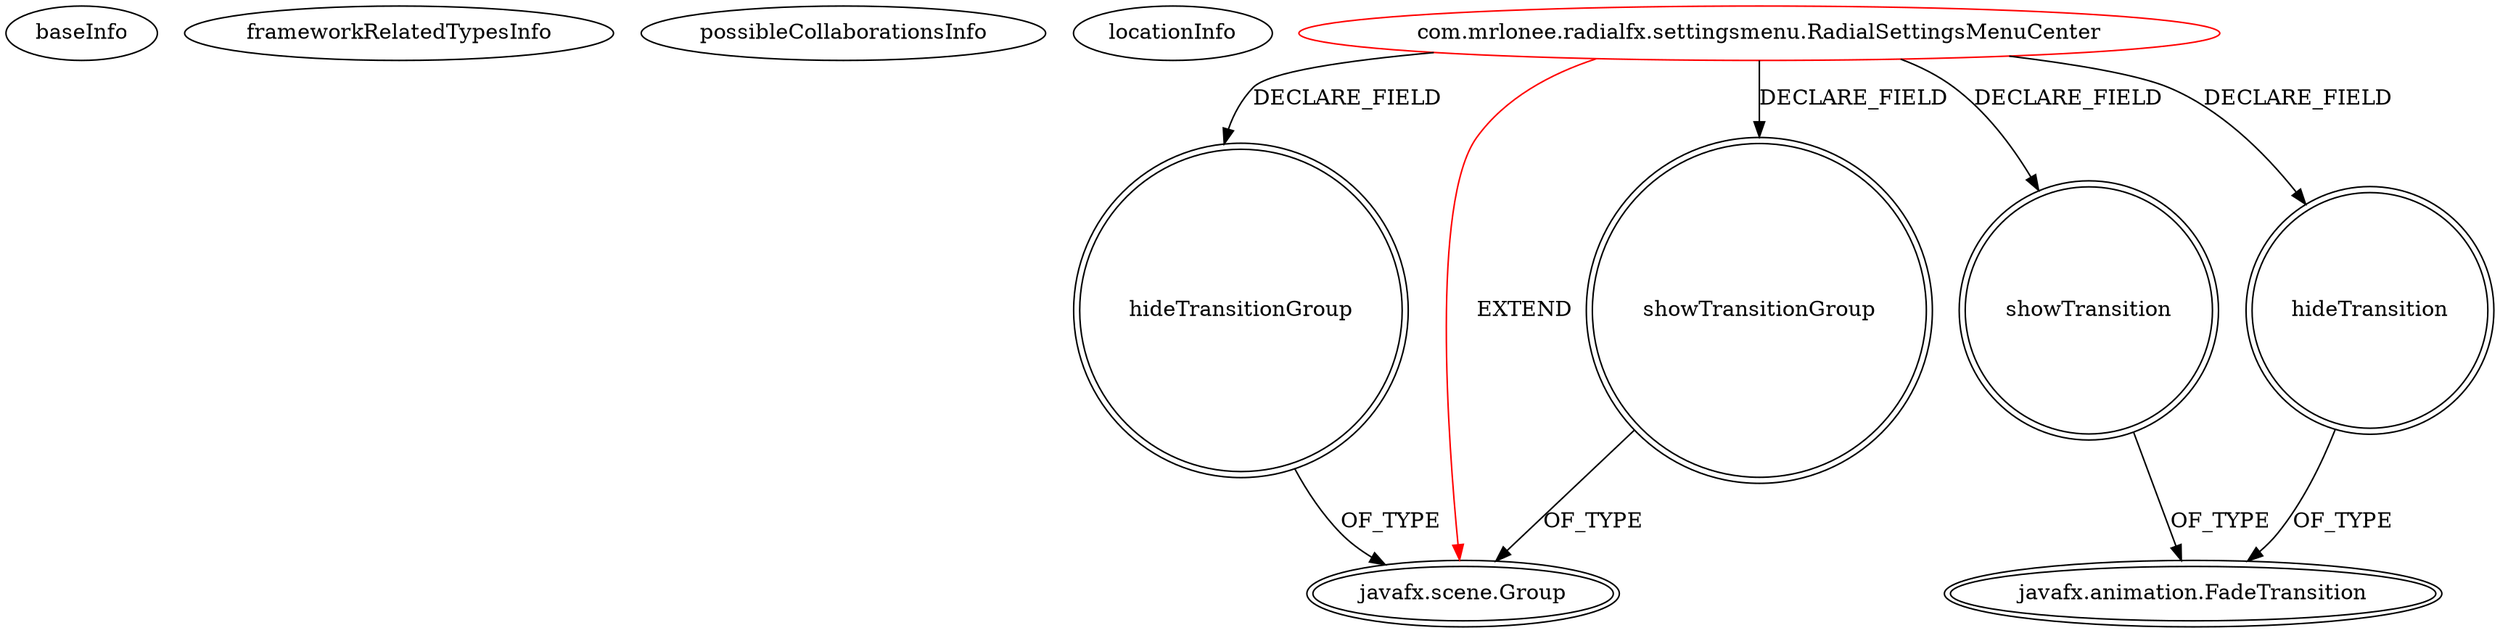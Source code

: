 digraph {
baseInfo[graphId=975,category="extension_graph",isAnonymous=false,possibleRelation=false]
frameworkRelatedTypesInfo[0="javafx.scene.Group"]
possibleCollaborationsInfo[]
locationInfo[projectName="MrLoNee-RadialFx",filePath="/MrLoNee-RadialFx/RadialFx-master/src/com/mrlonee/radialfx/settingsmenu/RadialSettingsMenuCenter.java",contextSignature="RadialSettingsMenuCenter",graphId="975"]
0[label="com.mrlonee.radialfx.settingsmenu.RadialSettingsMenuCenter",vertexType="ROOT_CLIENT_CLASS_DECLARATION",isFrameworkType=false,color=red]
1[label="javafx.scene.Group",vertexType="FRAMEWORK_CLASS_TYPE",isFrameworkType=true,peripheries=2]
2[label="hideTransition",vertexType="FIELD_DECLARATION",isFrameworkType=true,peripheries=2,shape=circle]
3[label="javafx.animation.FadeTransition",vertexType="FRAMEWORK_CLASS_TYPE",isFrameworkType=true,peripheries=2]
4[label="hideTransitionGroup",vertexType="FIELD_DECLARATION",isFrameworkType=true,peripheries=2,shape=circle]
6[label="showTransition",vertexType="FIELD_DECLARATION",isFrameworkType=true,peripheries=2,shape=circle]
8[label="showTransitionGroup",vertexType="FIELD_DECLARATION",isFrameworkType=true,peripheries=2,shape=circle]
0->1[label="EXTEND",color=red]
0->2[label="DECLARE_FIELD"]
2->3[label="OF_TYPE"]
0->4[label="DECLARE_FIELD"]
4->1[label="OF_TYPE"]
0->6[label="DECLARE_FIELD"]
6->3[label="OF_TYPE"]
0->8[label="DECLARE_FIELD"]
8->1[label="OF_TYPE"]
}

